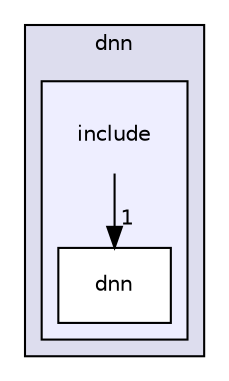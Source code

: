 digraph "NANA/modules/dnn/include" {
  compound=true
  node [ fontsize="10", fontname="Helvetica"];
  edge [ labelfontsize="10", labelfontname="Helvetica"];
  subgraph clusterdir_3301d753c8d3b9ca2a0c8cbcfadf8edc {
    graph [ bgcolor="#ddddee", pencolor="black", label="dnn" fontname="Helvetica", fontsize="10", URL="dir_3301d753c8d3b9ca2a0c8cbcfadf8edc.html"]
  subgraph clusterdir_0413a7bf7db9bb93c2ea1ca9019c2d56 {
    graph [ bgcolor="#eeeeff", pencolor="black", label="" URL="dir_0413a7bf7db9bb93c2ea1ca9019c2d56.html"];
    dir_0413a7bf7db9bb93c2ea1ca9019c2d56 [shape=plaintext label="include"];
  dir_b92b43e6242091e097a4c53afb3dd36a [shape=box label="dnn" fillcolor="white" style="filled" URL="dir_b92b43e6242091e097a4c53afb3dd36a.html"];
  }
  }
  dir_0413a7bf7db9bb93c2ea1ca9019c2d56->dir_b92b43e6242091e097a4c53afb3dd36a [headlabel="1", labeldistance=1.5 headhref="dir_000011_000012.html"];
}
